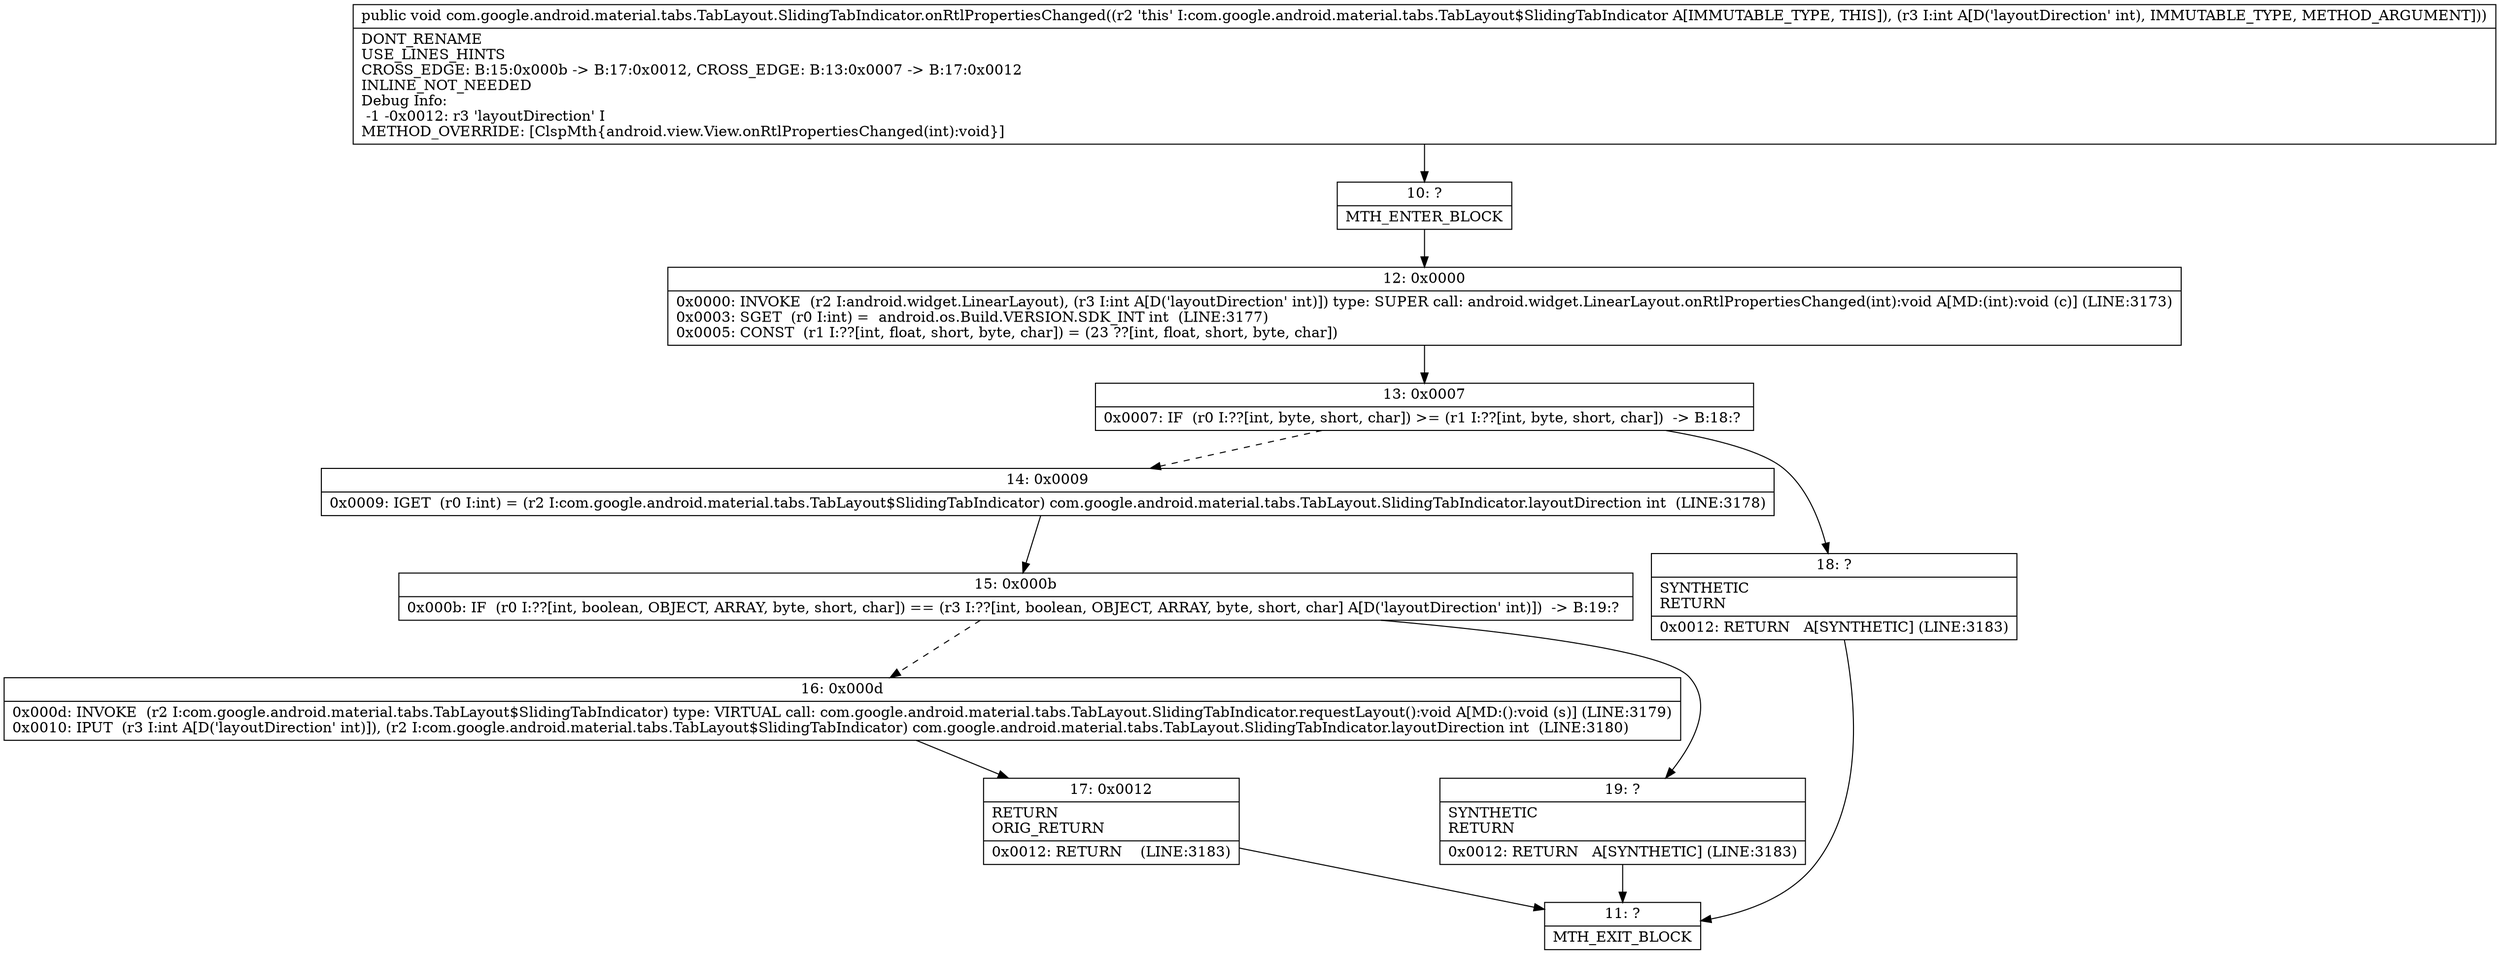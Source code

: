 digraph "CFG forcom.google.android.material.tabs.TabLayout.SlidingTabIndicator.onRtlPropertiesChanged(I)V" {
Node_10 [shape=record,label="{10\:\ ?|MTH_ENTER_BLOCK\l}"];
Node_12 [shape=record,label="{12\:\ 0x0000|0x0000: INVOKE  (r2 I:android.widget.LinearLayout), (r3 I:int A[D('layoutDirection' int)]) type: SUPER call: android.widget.LinearLayout.onRtlPropertiesChanged(int):void A[MD:(int):void (c)] (LINE:3173)\l0x0003: SGET  (r0 I:int) =  android.os.Build.VERSION.SDK_INT int  (LINE:3177)\l0x0005: CONST  (r1 I:??[int, float, short, byte, char]) = (23 ??[int, float, short, byte, char]) \l}"];
Node_13 [shape=record,label="{13\:\ 0x0007|0x0007: IF  (r0 I:??[int, byte, short, char]) \>= (r1 I:??[int, byte, short, char])  \-\> B:18:? \l}"];
Node_14 [shape=record,label="{14\:\ 0x0009|0x0009: IGET  (r0 I:int) = (r2 I:com.google.android.material.tabs.TabLayout$SlidingTabIndicator) com.google.android.material.tabs.TabLayout.SlidingTabIndicator.layoutDirection int  (LINE:3178)\l}"];
Node_15 [shape=record,label="{15\:\ 0x000b|0x000b: IF  (r0 I:??[int, boolean, OBJECT, ARRAY, byte, short, char]) == (r3 I:??[int, boolean, OBJECT, ARRAY, byte, short, char] A[D('layoutDirection' int)])  \-\> B:19:? \l}"];
Node_16 [shape=record,label="{16\:\ 0x000d|0x000d: INVOKE  (r2 I:com.google.android.material.tabs.TabLayout$SlidingTabIndicator) type: VIRTUAL call: com.google.android.material.tabs.TabLayout.SlidingTabIndicator.requestLayout():void A[MD:():void (s)] (LINE:3179)\l0x0010: IPUT  (r3 I:int A[D('layoutDirection' int)]), (r2 I:com.google.android.material.tabs.TabLayout$SlidingTabIndicator) com.google.android.material.tabs.TabLayout.SlidingTabIndicator.layoutDirection int  (LINE:3180)\l}"];
Node_17 [shape=record,label="{17\:\ 0x0012|RETURN\lORIG_RETURN\l|0x0012: RETURN    (LINE:3183)\l}"];
Node_11 [shape=record,label="{11\:\ ?|MTH_EXIT_BLOCK\l}"];
Node_19 [shape=record,label="{19\:\ ?|SYNTHETIC\lRETURN\l|0x0012: RETURN   A[SYNTHETIC] (LINE:3183)\l}"];
Node_18 [shape=record,label="{18\:\ ?|SYNTHETIC\lRETURN\l|0x0012: RETURN   A[SYNTHETIC] (LINE:3183)\l}"];
MethodNode[shape=record,label="{public void com.google.android.material.tabs.TabLayout.SlidingTabIndicator.onRtlPropertiesChanged((r2 'this' I:com.google.android.material.tabs.TabLayout$SlidingTabIndicator A[IMMUTABLE_TYPE, THIS]), (r3 I:int A[D('layoutDirection' int), IMMUTABLE_TYPE, METHOD_ARGUMENT]))  | DONT_RENAME\lUSE_LINES_HINTS\lCROSS_EDGE: B:15:0x000b \-\> B:17:0x0012, CROSS_EDGE: B:13:0x0007 \-\> B:17:0x0012\lINLINE_NOT_NEEDED\lDebug Info:\l  \-1 \-0x0012: r3 'layoutDirection' I\lMETHOD_OVERRIDE: [ClspMth\{android.view.View.onRtlPropertiesChanged(int):void\}]\l}"];
MethodNode -> Node_10;Node_10 -> Node_12;
Node_12 -> Node_13;
Node_13 -> Node_14[style=dashed];
Node_13 -> Node_18;
Node_14 -> Node_15;
Node_15 -> Node_16[style=dashed];
Node_15 -> Node_19;
Node_16 -> Node_17;
Node_17 -> Node_11;
Node_19 -> Node_11;
Node_18 -> Node_11;
}

